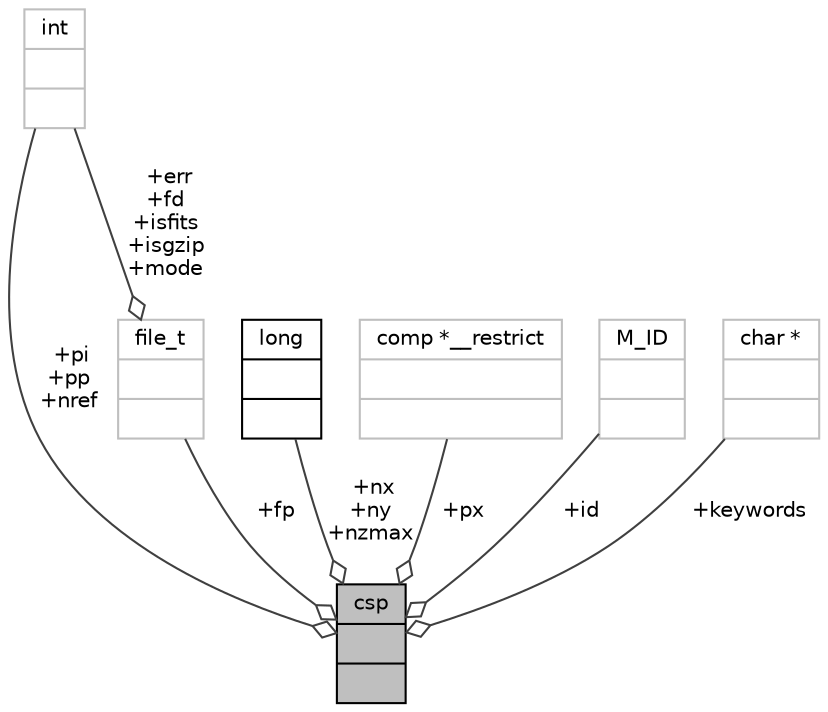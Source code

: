 digraph "csp"
{
 // INTERACTIVE_SVG=YES
  bgcolor="transparent";
  edge [fontname="Helvetica",fontsize="10",labelfontname="Helvetica",labelfontsize="10"];
  node [fontname="Helvetica",fontsize="10",shape=record];
  Node39 [label="{csp\n||}",height=0.2,width=0.4,color="black", fillcolor="grey75", style="filled", fontcolor="black"];
  Node40 -> Node39 [color="grey25",fontsize="10",style="solid",label=" +fp" ,arrowhead="odiamond",fontname="Helvetica"];
  Node40 [label="{file_t\n||}",height=0.2,width=0.4,color="grey75"];
  Node42 -> Node40 [color="grey25",fontsize="10",style="solid",label=" +err\n+fd\n+isfits\n+isgzip\n+mode" ,arrowhead="odiamond",fontname="Helvetica"];
  Node42 [label="{int\n||}",height=0.2,width=0.4,color="grey75"];
  Node42 -> Node39 [color="grey25",fontsize="10",style="solid",label=" +pi\n+pp\n+nref" ,arrowhead="odiamond",fontname="Helvetica"];
  Node44 -> Node39 [color="grey25",fontsize="10",style="solid",label=" +nx\n+ny\n+nzmax" ,arrowhead="odiamond",fontname="Helvetica"];
  Node44 [label="{long\n||}",height=0.2,width=0.4,color="black",URL="$d7/d63/classlong.html"];
  Node45 -> Node39 [color="grey25",fontsize="10",style="solid",label=" +px" ,arrowhead="odiamond",fontname="Helvetica"];
  Node45 [label="{comp *__restrict\n||}",height=0.2,width=0.4,color="grey75"];
  Node46 -> Node39 [color="grey25",fontsize="10",style="solid",label=" +id" ,arrowhead="odiamond",fontname="Helvetica"];
  Node46 [label="{M_ID\n||}",height=0.2,width=0.4,color="grey75"];
  Node47 -> Node39 [color="grey25",fontsize="10",style="solid",label=" +keywords" ,arrowhead="odiamond",fontname="Helvetica"];
  Node47 [label="{char *\n||}",height=0.2,width=0.4,color="grey75"];
}
